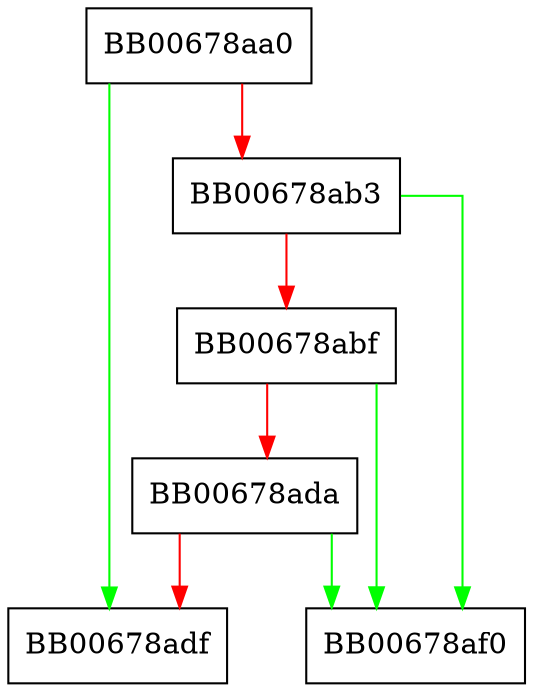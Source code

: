 digraph X509_TRUST_set {
  node [shape="box"];
  graph [splines=ortho];
  BB00678aa0 -> BB00678adf [color="green"];
  BB00678aa0 -> BB00678ab3 [color="red"];
  BB00678ab3 -> BB00678af0 [color="green"];
  BB00678ab3 -> BB00678abf [color="red"];
  BB00678abf -> BB00678af0 [color="green"];
  BB00678abf -> BB00678ada [color="red"];
  BB00678ada -> BB00678af0 [color="green"];
  BB00678ada -> BB00678adf [color="red"];
}